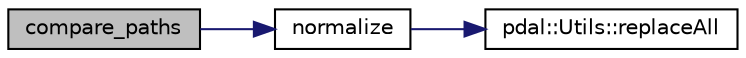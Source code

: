 digraph "compare_paths"
{
  edge [fontname="Helvetica",fontsize="10",labelfontname="Helvetica",labelfontsize="10"];
  node [fontname="Helvetica",fontsize="10",shape=record];
  rankdir="LR";
  Node1 [label="compare_paths",height=0.2,width=0.4,color="black", fillcolor="grey75", style="filled", fontcolor="black"];
  Node1 -> Node2 [color="midnightblue",fontsize="10",style="solid",fontname="Helvetica"];
  Node2 [label="normalize",height=0.2,width=0.4,color="black", fillcolor="white", style="filled",URL="$FileUtilsTest_8cpp.html#a809e57f16a2ecba672d76c08f2c0d641"];
  Node2 -> Node3 [color="midnightblue",fontsize="10",style="solid",fontname="Helvetica"];
  Node3 [label="pdal::Utils::replaceAll",height=0.2,width=0.4,color="black", fillcolor="white", style="filled",URL="$namespacepdal_1_1Utils.html#aee933a3f2afb351283582a3a50319fca"];
}
